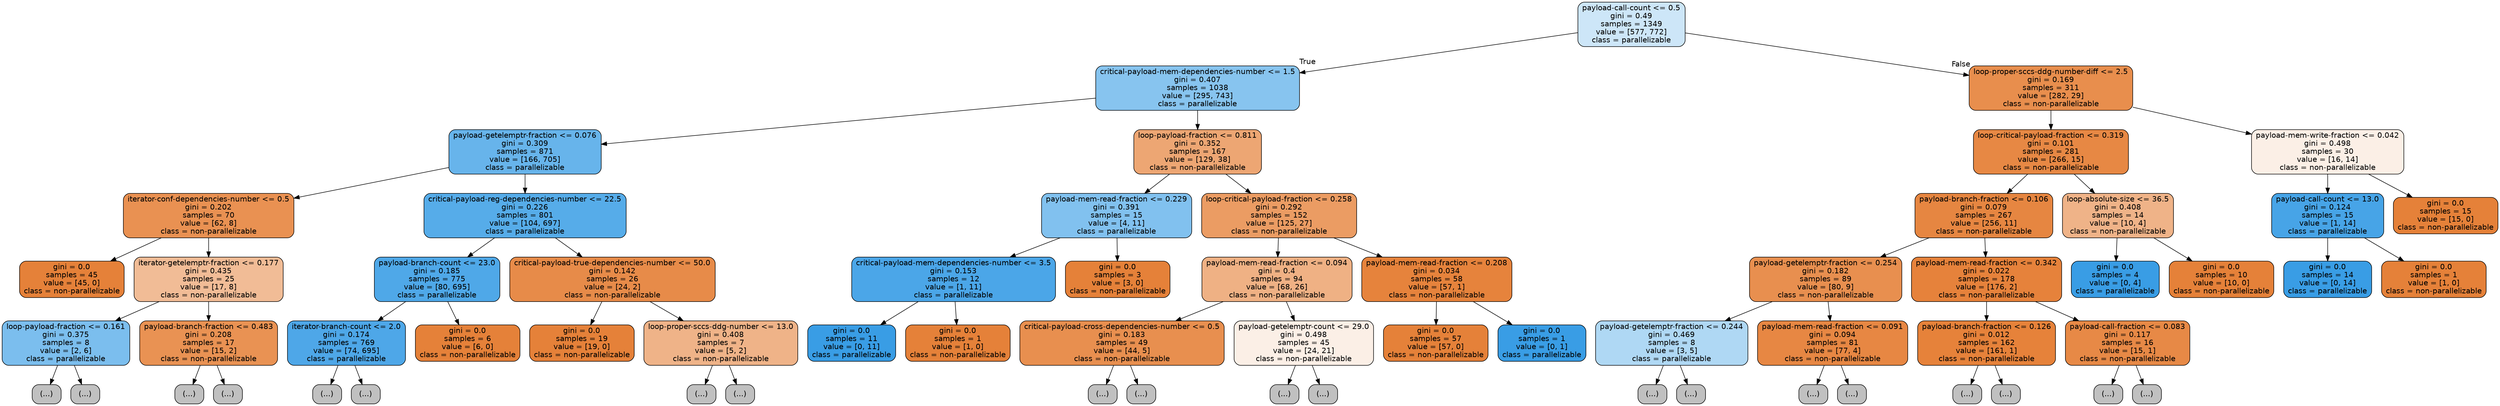 digraph Tree {
node [shape=box, style="filled, rounded", color="black", fontname=helvetica] ;
edge [fontname=helvetica] ;
0 [label="payload-call-count <= 0.5\ngini = 0.49\nsamples = 1349\nvalue = [577, 772]\nclass = parallelizable", fillcolor="#399de540"] ;
1 [label="critical-payload-mem-dependencies-number <= 1.5\ngini = 0.407\nsamples = 1038\nvalue = [295, 743]\nclass = parallelizable", fillcolor="#399de59a"] ;
0 -> 1 [labeldistance=2.5, labelangle=45, headlabel="True"] ;
2 [label="payload-getelemptr-fraction <= 0.076\ngini = 0.309\nsamples = 871\nvalue = [166, 705]\nclass = parallelizable", fillcolor="#399de5c3"] ;
1 -> 2 ;
3 [label="iterator-conf-dependencies-number <= 0.5\ngini = 0.202\nsamples = 70\nvalue = [62, 8]\nclass = non-parallelizable", fillcolor="#e58139de"] ;
2 -> 3 ;
4 [label="gini = 0.0\nsamples = 45\nvalue = [45, 0]\nclass = non-parallelizable", fillcolor="#e58139ff"] ;
3 -> 4 ;
5 [label="iterator-getelemptr-fraction <= 0.177\ngini = 0.435\nsamples = 25\nvalue = [17, 8]\nclass = non-parallelizable", fillcolor="#e5813987"] ;
3 -> 5 ;
6 [label="loop-payload-fraction <= 0.161\ngini = 0.375\nsamples = 8\nvalue = [2, 6]\nclass = parallelizable", fillcolor="#399de5aa"] ;
5 -> 6 ;
7 [label="(...)", fillcolor="#C0C0C0"] ;
6 -> 7 ;
8 [label="(...)", fillcolor="#C0C0C0"] ;
6 -> 8 ;
11 [label="payload-branch-fraction <= 0.483\ngini = 0.208\nsamples = 17\nvalue = [15, 2]\nclass = non-parallelizable", fillcolor="#e58139dd"] ;
5 -> 11 ;
12 [label="(...)", fillcolor="#C0C0C0"] ;
11 -> 12 ;
13 [label="(...)", fillcolor="#C0C0C0"] ;
11 -> 13 ;
18 [label="critical-payload-reg-dependencies-number <= 22.5\ngini = 0.226\nsamples = 801\nvalue = [104, 697]\nclass = parallelizable", fillcolor="#399de5d9"] ;
2 -> 18 ;
19 [label="payload-branch-count <= 23.0\ngini = 0.185\nsamples = 775\nvalue = [80, 695]\nclass = parallelizable", fillcolor="#399de5e2"] ;
18 -> 19 ;
20 [label="iterator-branch-count <= 2.0\ngini = 0.174\nsamples = 769\nvalue = [74, 695]\nclass = parallelizable", fillcolor="#399de5e4"] ;
19 -> 20 ;
21 [label="(...)", fillcolor="#C0C0C0"] ;
20 -> 21 ;
142 [label="(...)", fillcolor="#C0C0C0"] ;
20 -> 142 ;
143 [label="gini = 0.0\nsamples = 6\nvalue = [6, 0]\nclass = non-parallelizable", fillcolor="#e58139ff"] ;
19 -> 143 ;
144 [label="critical-payload-true-dependencies-number <= 50.0\ngini = 0.142\nsamples = 26\nvalue = [24, 2]\nclass = non-parallelizable", fillcolor="#e58139ea"] ;
18 -> 144 ;
145 [label="gini = 0.0\nsamples = 19\nvalue = [19, 0]\nclass = non-parallelizable", fillcolor="#e58139ff"] ;
144 -> 145 ;
146 [label="loop-proper-sccs-ddg-number <= 13.0\ngini = 0.408\nsamples = 7\nvalue = [5, 2]\nclass = non-parallelizable", fillcolor="#e5813999"] ;
144 -> 146 ;
147 [label="(...)", fillcolor="#C0C0C0"] ;
146 -> 147 ;
148 [label="(...)", fillcolor="#C0C0C0"] ;
146 -> 148 ;
149 [label="loop-payload-fraction <= 0.811\ngini = 0.352\nsamples = 167\nvalue = [129, 38]\nclass = non-parallelizable", fillcolor="#e58139b4"] ;
1 -> 149 ;
150 [label="payload-mem-read-fraction <= 0.229\ngini = 0.391\nsamples = 15\nvalue = [4, 11]\nclass = parallelizable", fillcolor="#399de5a2"] ;
149 -> 150 ;
151 [label="critical-payload-mem-dependencies-number <= 3.5\ngini = 0.153\nsamples = 12\nvalue = [1, 11]\nclass = parallelizable", fillcolor="#399de5e8"] ;
150 -> 151 ;
152 [label="gini = 0.0\nsamples = 11\nvalue = [0, 11]\nclass = parallelizable", fillcolor="#399de5ff"] ;
151 -> 152 ;
153 [label="gini = 0.0\nsamples = 1\nvalue = [1, 0]\nclass = non-parallelizable", fillcolor="#e58139ff"] ;
151 -> 153 ;
154 [label="gini = 0.0\nsamples = 3\nvalue = [3, 0]\nclass = non-parallelizable", fillcolor="#e58139ff"] ;
150 -> 154 ;
155 [label="loop-critical-payload-fraction <= 0.258\ngini = 0.292\nsamples = 152\nvalue = [125, 27]\nclass = non-parallelizable", fillcolor="#e58139c8"] ;
149 -> 155 ;
156 [label="payload-mem-read-fraction <= 0.094\ngini = 0.4\nsamples = 94\nvalue = [68, 26]\nclass = non-parallelizable", fillcolor="#e581399e"] ;
155 -> 156 ;
157 [label="critical-payload-cross-dependencies-number <= 0.5\ngini = 0.183\nsamples = 49\nvalue = [44, 5]\nclass = non-parallelizable", fillcolor="#e58139e2"] ;
156 -> 157 ;
158 [label="(...)", fillcolor="#C0C0C0"] ;
157 -> 158 ;
163 [label="(...)", fillcolor="#C0C0C0"] ;
157 -> 163 ;
166 [label="payload-getelemptr-count <= 29.0\ngini = 0.498\nsamples = 45\nvalue = [24, 21]\nclass = non-parallelizable", fillcolor="#e5813920"] ;
156 -> 166 ;
167 [label="(...)", fillcolor="#C0C0C0"] ;
166 -> 167 ;
186 [label="(...)", fillcolor="#C0C0C0"] ;
166 -> 186 ;
187 [label="payload-mem-read-fraction <= 0.208\ngini = 0.034\nsamples = 58\nvalue = [57, 1]\nclass = non-parallelizable", fillcolor="#e58139fb"] ;
155 -> 187 ;
188 [label="gini = 0.0\nsamples = 57\nvalue = [57, 0]\nclass = non-parallelizable", fillcolor="#e58139ff"] ;
187 -> 188 ;
189 [label="gini = 0.0\nsamples = 1\nvalue = [0, 1]\nclass = parallelizable", fillcolor="#399de5ff"] ;
187 -> 189 ;
190 [label="loop-proper-sccs-ddg-number-diff <= 2.5\ngini = 0.169\nsamples = 311\nvalue = [282, 29]\nclass = non-parallelizable", fillcolor="#e58139e5"] ;
0 -> 190 [labeldistance=2.5, labelangle=-45, headlabel="False"] ;
191 [label="loop-critical-payload-fraction <= 0.319\ngini = 0.101\nsamples = 281\nvalue = [266, 15]\nclass = non-parallelizable", fillcolor="#e58139f1"] ;
190 -> 191 ;
192 [label="payload-branch-fraction <= 0.106\ngini = 0.079\nsamples = 267\nvalue = [256, 11]\nclass = non-parallelizable", fillcolor="#e58139f4"] ;
191 -> 192 ;
193 [label="payload-getelemptr-fraction <= 0.254\ngini = 0.182\nsamples = 89\nvalue = [80, 9]\nclass = non-parallelizable", fillcolor="#e58139e2"] ;
192 -> 193 ;
194 [label="payload-getelemptr-fraction <= 0.244\ngini = 0.469\nsamples = 8\nvalue = [3, 5]\nclass = parallelizable", fillcolor="#399de566"] ;
193 -> 194 ;
195 [label="(...)", fillcolor="#C0C0C0"] ;
194 -> 195 ;
198 [label="(...)", fillcolor="#C0C0C0"] ;
194 -> 198 ;
199 [label="payload-mem-read-fraction <= 0.091\ngini = 0.094\nsamples = 81\nvalue = [77, 4]\nclass = non-parallelizable", fillcolor="#e58139f2"] ;
193 -> 199 ;
200 [label="(...)", fillcolor="#C0C0C0"] ;
199 -> 200 ;
203 [label="(...)", fillcolor="#C0C0C0"] ;
199 -> 203 ;
204 [label="payload-mem-read-fraction <= 0.342\ngini = 0.022\nsamples = 178\nvalue = [176, 2]\nclass = non-parallelizable", fillcolor="#e58139fc"] ;
192 -> 204 ;
205 [label="payload-branch-fraction <= 0.126\ngini = 0.012\nsamples = 162\nvalue = [161, 1]\nclass = non-parallelizable", fillcolor="#e58139fd"] ;
204 -> 205 ;
206 [label="(...)", fillcolor="#C0C0C0"] ;
205 -> 206 ;
209 [label="(...)", fillcolor="#C0C0C0"] ;
205 -> 209 ;
210 [label="payload-call-fraction <= 0.083\ngini = 0.117\nsamples = 16\nvalue = [15, 1]\nclass = non-parallelizable", fillcolor="#e58139ee"] ;
204 -> 210 ;
211 [label="(...)", fillcolor="#C0C0C0"] ;
210 -> 211 ;
212 [label="(...)", fillcolor="#C0C0C0"] ;
210 -> 212 ;
213 [label="loop-absolute-size <= 36.5\ngini = 0.408\nsamples = 14\nvalue = [10, 4]\nclass = non-parallelizable", fillcolor="#e5813999"] ;
191 -> 213 ;
214 [label="gini = 0.0\nsamples = 4\nvalue = [0, 4]\nclass = parallelizable", fillcolor="#399de5ff"] ;
213 -> 214 ;
215 [label="gini = 0.0\nsamples = 10\nvalue = [10, 0]\nclass = non-parallelizable", fillcolor="#e58139ff"] ;
213 -> 215 ;
216 [label="payload-mem-write-fraction <= 0.042\ngini = 0.498\nsamples = 30\nvalue = [16, 14]\nclass = non-parallelizable", fillcolor="#e5813920"] ;
190 -> 216 ;
217 [label="payload-call-count <= 13.0\ngini = 0.124\nsamples = 15\nvalue = [1, 14]\nclass = parallelizable", fillcolor="#399de5ed"] ;
216 -> 217 ;
218 [label="gini = 0.0\nsamples = 14\nvalue = [0, 14]\nclass = parallelizable", fillcolor="#399de5ff"] ;
217 -> 218 ;
219 [label="gini = 0.0\nsamples = 1\nvalue = [1, 0]\nclass = non-parallelizable", fillcolor="#e58139ff"] ;
217 -> 219 ;
220 [label="gini = 0.0\nsamples = 15\nvalue = [15, 0]\nclass = non-parallelizable", fillcolor="#e58139ff"] ;
216 -> 220 ;
}